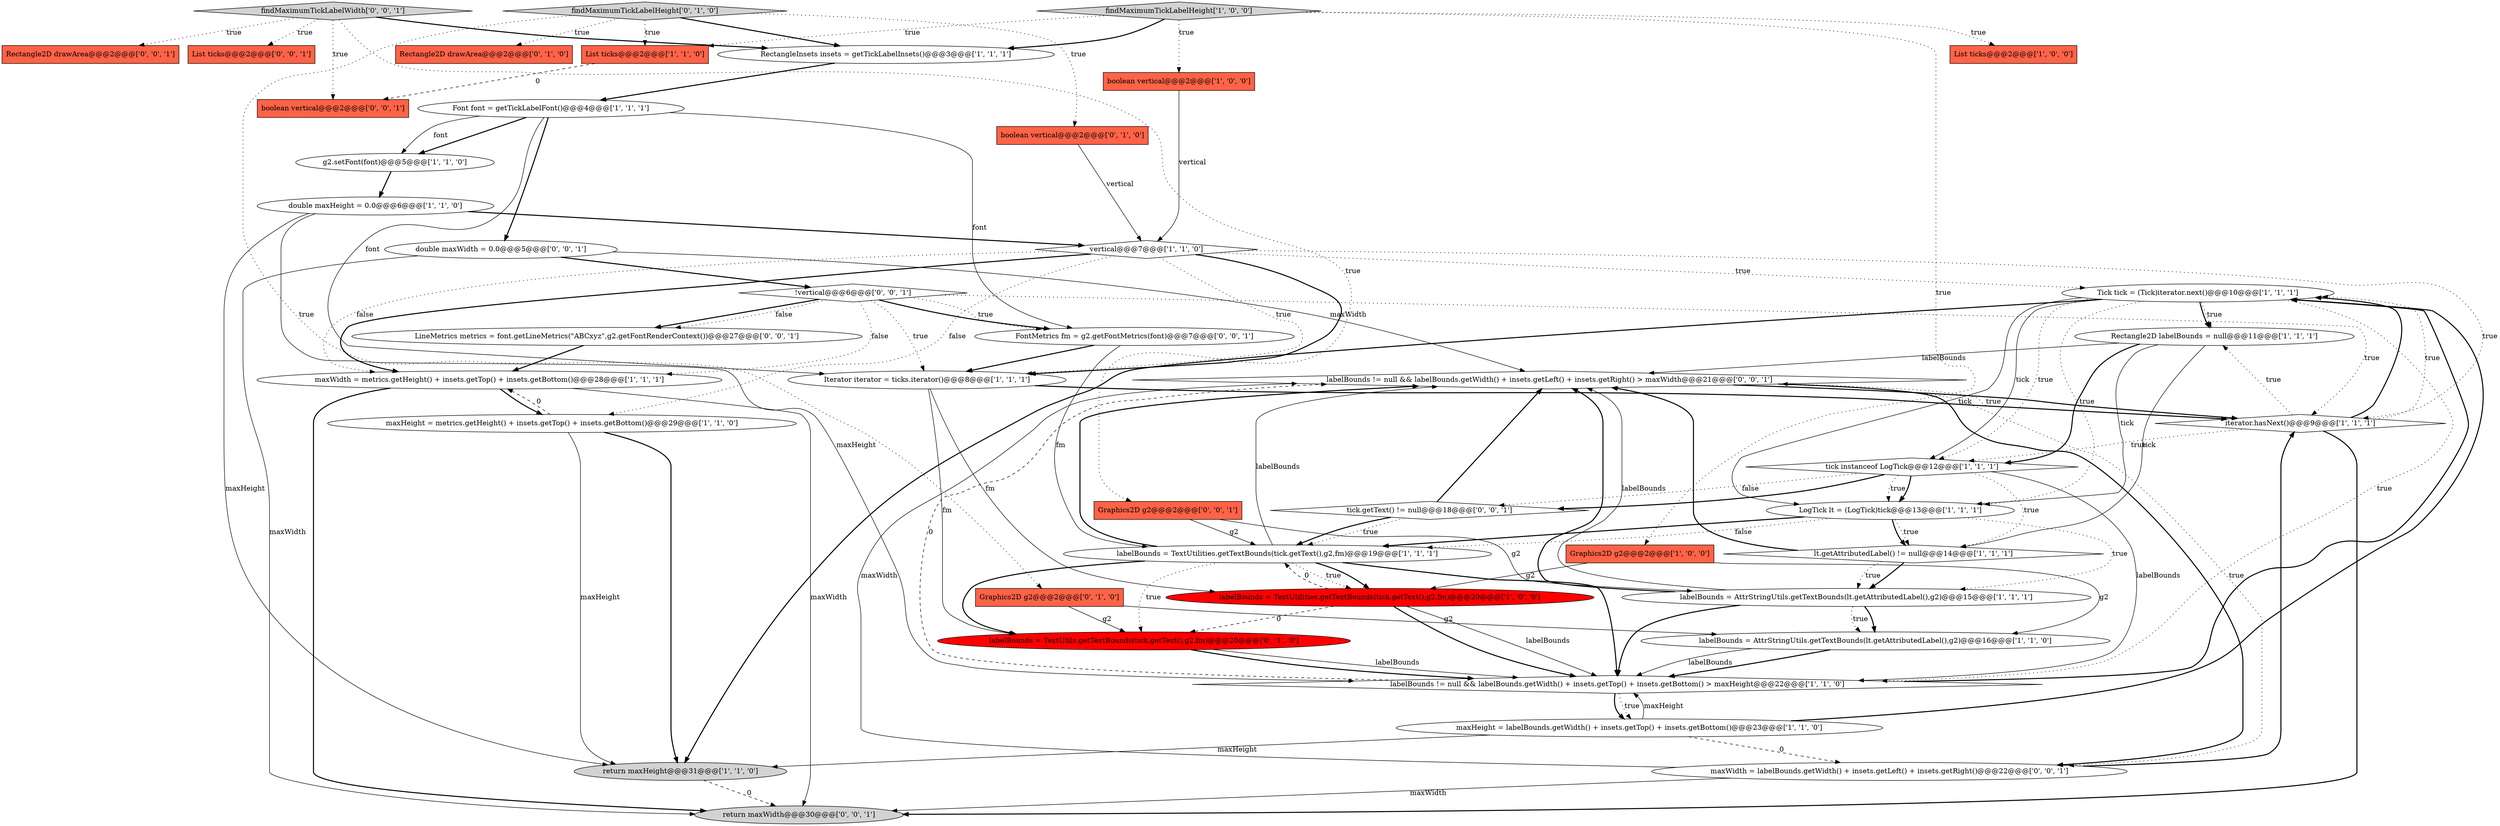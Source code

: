 digraph {
22 [style = filled, label = "Tick tick = (Tick)iterator.next()@@@10@@@['1', '1', '1']", fillcolor = white, shape = ellipse image = "AAA0AAABBB1BBB"];
7 [style = filled, label = "Graphics2D g2@@@2@@@['1', '0', '0']", fillcolor = tomato, shape = box image = "AAA0AAABBB1BBB"];
41 [style = filled, label = "double maxWidth = 0.0@@@5@@@['0', '0', '1']", fillcolor = white, shape = ellipse image = "AAA0AAABBB3BBB"];
12 [style = filled, label = "boolean vertical@@@2@@@['1', '0', '0']", fillcolor = tomato, shape = box image = "AAA0AAABBB1BBB"];
43 [style = filled, label = "LineMetrics metrics = font.getLineMetrics(\"ABCxyz\",g2.getFontRenderContext())@@@27@@@['0', '0', '1']", fillcolor = white, shape = ellipse image = "AAA0AAABBB3BBB"];
16 [style = filled, label = "labelBounds = TextUtilities.getTextBounds(tick.getText(),g2,fm)@@@20@@@['1', '0', '0']", fillcolor = red, shape = ellipse image = "AAA1AAABBB1BBB"];
5 [style = filled, label = "Rectangle2D labelBounds = null@@@11@@@['1', '1', '1']", fillcolor = white, shape = ellipse image = "AAA0AAABBB1BBB"];
24 [style = filled, label = "double maxHeight = 0.0@@@6@@@['1', '1', '0']", fillcolor = white, shape = ellipse image = "AAA0AAABBB1BBB"];
35 [style = filled, label = "FontMetrics fm = g2.getFontMetrics(font)@@@7@@@['0', '0', '1']", fillcolor = white, shape = ellipse image = "AAA0AAABBB3BBB"];
39 [style = filled, label = "labelBounds != null && labelBounds.getWidth() + insets.getLeft() + insets.getRight() > maxWidth@@@21@@@['0', '0', '1']", fillcolor = white, shape = diamond image = "AAA0AAABBB3BBB"];
14 [style = filled, label = "labelBounds = AttrStringUtils.getTextBounds(lt.getAttributedLabel(),g2)@@@16@@@['1', '1', '0']", fillcolor = white, shape = ellipse image = "AAA0AAABBB1BBB"];
18 [style = filled, label = "labelBounds = TextUtilities.getTextBounds(tick.getText(),g2,fm)@@@19@@@['1', '1', '1']", fillcolor = white, shape = ellipse image = "AAA0AAABBB1BBB"];
34 [style = filled, label = "Rectangle2D drawArea@@@2@@@['0', '0', '1']", fillcolor = tomato, shape = box image = "AAA0AAABBB3BBB"];
29 [style = filled, label = "findMaximumTickLabelHeight['0', '1', '0']", fillcolor = lightgray, shape = diamond image = "AAA0AAABBB2BBB"];
9 [style = filled, label = "vertical@@@7@@@['1', '1', '0']", fillcolor = white, shape = diamond image = "AAA0AAABBB1BBB"];
37 [style = filled, label = "!vertical@@@6@@@['0', '0', '1']", fillcolor = white, shape = diamond image = "AAA0AAABBB3BBB"];
0 [style = filled, label = "tick instanceof LogTick@@@12@@@['1', '1', '1']", fillcolor = white, shape = diamond image = "AAA0AAABBB1BBB"];
13 [style = filled, label = "List ticks@@@2@@@['1', '1', '0']", fillcolor = tomato, shape = box image = "AAA0AAABBB1BBB"];
40 [style = filled, label = "boolean vertical@@@2@@@['0', '0', '1']", fillcolor = tomato, shape = box image = "AAA0AAABBB3BBB"];
2 [style = filled, label = "lt.getAttributedLabel() != null@@@14@@@['1', '1', '1']", fillcolor = white, shape = diamond image = "AAA0AAABBB1BBB"];
10 [style = filled, label = "Font font = getTickLabelFont()@@@4@@@['1', '1', '1']", fillcolor = white, shape = ellipse image = "AAA0AAABBB1BBB"];
38 [style = filled, label = "return maxWidth@@@30@@@['0', '0', '1']", fillcolor = lightgray, shape = ellipse image = "AAA0AAABBB3BBB"];
3 [style = filled, label = "findMaximumTickLabelHeight['1', '0', '0']", fillcolor = lightgray, shape = diamond image = "AAA0AAABBB1BBB"];
30 [style = filled, label = "Graphics2D g2@@@2@@@['0', '1', '0']", fillcolor = tomato, shape = box image = "AAA0AAABBB2BBB"];
1 [style = filled, label = "maxWidth = metrics.getHeight() + insets.getTop() + insets.getBottom()@@@28@@@['1', '1', '1']", fillcolor = white, shape = ellipse image = "AAA0AAABBB1BBB"];
15 [style = filled, label = "labelBounds != null && labelBounds.getWidth() + insets.getTop() + insets.getBottom() > maxHeight@@@22@@@['1', '1', '0']", fillcolor = white, shape = diamond image = "AAA0AAABBB1BBB"];
23 [style = filled, label = "iterator.hasNext()@@@9@@@['1', '1', '1']", fillcolor = white, shape = diamond image = "AAA0AAABBB1BBB"];
28 [style = filled, label = "boolean vertical@@@2@@@['0', '1', '0']", fillcolor = tomato, shape = box image = "AAA0AAABBB2BBB"];
36 [style = filled, label = "findMaximumTickLabelWidth['0', '0', '1']", fillcolor = lightgray, shape = diamond image = "AAA0AAABBB3BBB"];
21 [style = filled, label = "maxHeight = metrics.getHeight() + insets.getTop() + insets.getBottom()@@@29@@@['1', '1', '0']", fillcolor = white, shape = ellipse image = "AAA0AAABBB1BBB"];
42 [style = filled, label = "tick.getText() != null@@@18@@@['0', '0', '1']", fillcolor = white, shape = diamond image = "AAA0AAABBB3BBB"];
4 [style = filled, label = "labelBounds = AttrStringUtils.getTextBounds(lt.getAttributedLabel(),g2)@@@15@@@['1', '1', '1']", fillcolor = white, shape = ellipse image = "AAA0AAABBB1BBB"];
11 [style = filled, label = "return maxHeight@@@31@@@['1', '1', '0']", fillcolor = lightgray, shape = ellipse image = "AAA0AAABBB1BBB"];
17 [style = filled, label = "g2.setFont(font)@@@5@@@['1', '1', '0']", fillcolor = white, shape = ellipse image = "AAA0AAABBB1BBB"];
26 [style = filled, label = "labelBounds = TextUtils.getTextBounds(tick.getText(),g2,fm)@@@20@@@['0', '1', '0']", fillcolor = red, shape = ellipse image = "AAA1AAABBB2BBB"];
6 [style = filled, label = "LogTick lt = (LogTick)tick@@@13@@@['1', '1', '1']", fillcolor = white, shape = ellipse image = "AAA0AAABBB1BBB"];
19 [style = filled, label = "maxHeight = labelBounds.getWidth() + insets.getTop() + insets.getBottom()@@@23@@@['1', '1', '0']", fillcolor = white, shape = ellipse image = "AAA0AAABBB1BBB"];
25 [style = filled, label = "Iterator iterator = ticks.iterator()@@@8@@@['1', '1', '1']", fillcolor = white, shape = ellipse image = "AAA0AAABBB1BBB"];
31 [style = filled, label = "Graphics2D g2@@@2@@@['0', '0', '1']", fillcolor = tomato, shape = box image = "AAA0AAABBB3BBB"];
20 [style = filled, label = "RectangleInsets insets = getTickLabelInsets()@@@3@@@['1', '1', '1']", fillcolor = white, shape = ellipse image = "AAA0AAABBB1BBB"];
33 [style = filled, label = "List ticks@@@2@@@['0', '0', '1']", fillcolor = tomato, shape = box image = "AAA0AAABBB3BBB"];
8 [style = filled, label = "List ticks@@@2@@@['1', '0', '0']", fillcolor = tomato, shape = box image = "AAA0AAABBB1BBB"];
27 [style = filled, label = "Rectangle2D drawArea@@@2@@@['0', '1', '0']", fillcolor = tomato, shape = box image = "AAA0AAABBB2BBB"];
32 [style = filled, label = "maxWidth = labelBounds.getWidth() + insets.getLeft() + insets.getRight()@@@22@@@['0', '0', '1']", fillcolor = white, shape = ellipse image = "AAA0AAABBB3BBB"];
32->23 [style = bold, label=""];
12->9 [style = solid, label="vertical"];
10->35 [style = solid, label="font"];
23->22 [style = dotted, label="true"];
4->15 [style = bold, label=""];
21->1 [style = dashed, label="0"];
23->5 [style = dotted, label="true"];
10->25 [style = solid, label="font"];
32->38 [style = solid, label="maxWidth"];
10->17 [style = bold, label=""];
37->1 [style = dotted, label="false"];
10->41 [style = bold, label=""];
0->6 [style = dotted, label="true"];
36->20 [style = bold, label=""];
16->26 [style = dashed, label="0"];
24->15 [style = solid, label="maxHeight"];
32->39 [style = solid, label="maxWidth"];
37->43 [style = bold, label=""];
6->18 [style = dotted, label="false"];
23->22 [style = bold, label=""];
29->13 [style = dotted, label="true"];
5->0 [style = bold, label=""];
24->11 [style = solid, label="maxHeight"];
1->21 [style = bold, label=""];
39->23 [style = bold, label=""];
43->1 [style = bold, label=""];
26->15 [style = bold, label=""];
31->18 [style = solid, label="g2"];
7->14 [style = solid, label="g2"];
22->0 [style = solid, label="tick"];
30->14 [style = solid, label="g2"];
1->38 [style = bold, label=""];
9->1 [style = dotted, label="false"];
3->7 [style = dotted, label="true"];
16->15 [style = solid, label="labelBounds"];
18->16 [style = dotted, label="true"];
37->43 [style = dotted, label="false"];
22->0 [style = dotted, label="true"];
30->26 [style = solid, label="g2"];
0->42 [style = bold, label=""];
41->37 [style = bold, label=""];
18->15 [style = bold, label=""];
19->11 [style = solid, label="maxHeight"];
36->40 [style = dotted, label="true"];
13->40 [style = dashed, label="0"];
2->4 [style = bold, label=""];
22->5 [style = bold, label=""];
36->31 [style = dotted, label="true"];
5->39 [style = solid, label="labelBounds"];
28->9 [style = solid, label="vertical"];
6->2 [style = bold, label=""];
2->39 [style = bold, label=""];
29->20 [style = bold, label=""];
41->39 [style = solid, label="maxWidth"];
21->11 [style = bold, label=""];
18->26 [style = dotted, label="true"];
22->6 [style = solid, label="tick"];
14->15 [style = bold, label=""];
19->32 [style = dashed, label="0"];
31->4 [style = solid, label="g2"];
9->1 [style = bold, label=""];
18->39 [style = solid, label="labelBounds"];
19->22 [style = bold, label=""];
22->11 [style = bold, label=""];
9->21 [style = dotted, label="false"];
4->14 [style = bold, label=""];
6->18 [style = bold, label=""];
4->39 [style = bold, label=""];
10->17 [style = solid, label="font"];
18->26 [style = bold, label=""];
42->39 [style = bold, label=""];
15->19 [style = bold, label=""];
37->25 [style = dotted, label="true"];
15->22 [style = bold, label=""];
35->25 [style = bold, label=""];
22->5 [style = dotted, label="true"];
23->39 [style = dotted, label="true"];
37->35 [style = dotted, label="true"];
6->2 [style = dotted, label="true"];
29->28 [style = dotted, label="true"];
18->39 [style = bold, label=""];
42->18 [style = dotted, label="true"];
9->23 [style = dotted, label="true"];
39->32 [style = bold, label=""];
14->15 [style = solid, label="labelBounds"];
2->4 [style = dotted, label="true"];
7->16 [style = solid, label="g2"];
1->38 [style = solid, label="maxWidth"];
15->39 [style = dashed, label="0"];
37->35 [style = bold, label=""];
9->22 [style = dotted, label="true"];
22->15 [style = dotted, label="true"];
23->0 [style = dotted, label="true"];
24->9 [style = bold, label=""];
25->26 [style = solid, label="fm"];
3->13 [style = dotted, label="true"];
21->11 [style = solid, label="maxHeight"];
18->16 [style = bold, label=""];
4->39 [style = solid, label="labelBounds"];
36->33 [style = dotted, label="true"];
5->6 [style = solid, label="tick"];
16->15 [style = bold, label=""];
19->15 [style = solid, label="maxHeight"];
42->18 [style = bold, label=""];
0->6 [style = bold, label=""];
25->23 [style = bold, label=""];
29->27 [style = dotted, label="true"];
25->16 [style = solid, label="fm"];
5->2 [style = solid, label="tick"];
0->15 [style = solid, label="labelBounds"];
41->38 [style = solid, label="maxWidth"];
4->14 [style = dotted, label="true"];
16->18 [style = dashed, label="0"];
35->18 [style = solid, label="fm"];
22->6 [style = dotted, label="true"];
9->25 [style = dotted, label="true"];
20->10 [style = bold, label=""];
11->38 [style = dashed, label="0"];
17->24 [style = bold, label=""];
3->20 [style = bold, label=""];
6->4 [style = dotted, label="true"];
39->32 [style = dotted, label="true"];
15->19 [style = dotted, label="true"];
3->12 [style = dotted, label="true"];
9->25 [style = bold, label=""];
23->38 [style = bold, label=""];
0->42 [style = dotted, label="false"];
29->30 [style = dotted, label="true"];
26->15 [style = solid, label="labelBounds"];
0->2 [style = dotted, label="true"];
37->23 [style = dotted, label="true"];
3->8 [style = dotted, label="true"];
36->34 [style = dotted, label="true"];
}
